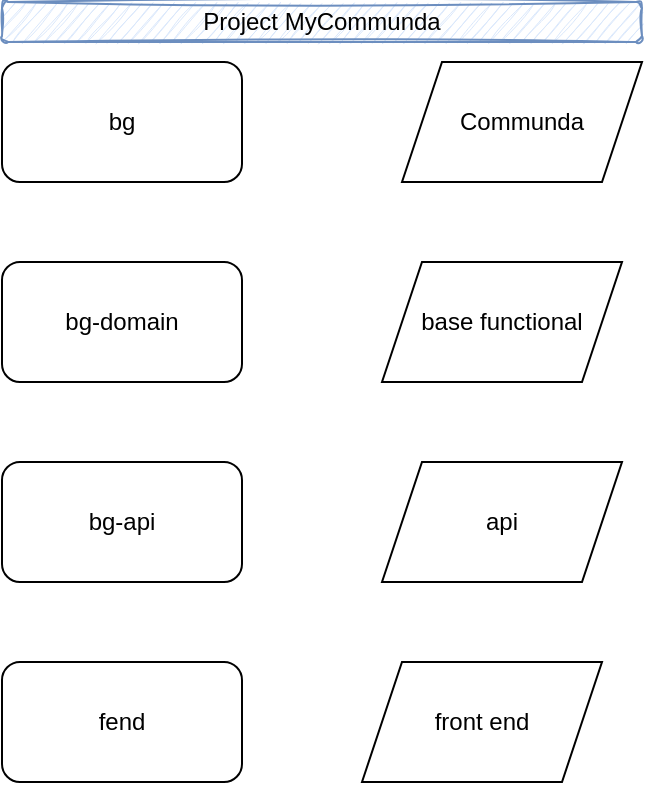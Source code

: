 <mxfile version="14.9.8" type="github">
  <diagram id="SbuCbMqSRbXNbDWaU9hw" name="Page-1">
    <mxGraphModel dx="1422" dy="771" grid="1" gridSize="10" guides="1" tooltips="1" connect="1" arrows="1" fold="1" page="1" pageScale="1" pageWidth="827" pageHeight="1169" math="0" shadow="0">
      <root>
        <mxCell id="0" />
        <mxCell id="1" parent="0" />
        <mxCell id="J2l4hR9WGFv2oDbxyq38-1" value="bg" style="rounded=1;whiteSpace=wrap;html=1;" vertex="1" parent="1">
          <mxGeometry x="190" y="40" width="120" height="60" as="geometry" />
        </mxCell>
        <mxCell id="J2l4hR9WGFv2oDbxyq38-2" value="bg-domain" style="rounded=1;whiteSpace=wrap;html=1;" vertex="1" parent="1">
          <mxGeometry x="190" y="140" width="120" height="60" as="geometry" />
        </mxCell>
        <mxCell id="J2l4hR9WGFv2oDbxyq38-3" value="Communda" style="shape=parallelogram;perimeter=parallelogramPerimeter;whiteSpace=wrap;html=1;fixedSize=1;" vertex="1" parent="1">
          <mxGeometry x="390" y="40" width="120" height="60" as="geometry" />
        </mxCell>
        <mxCell id="J2l4hR9WGFv2oDbxyq38-4" value="base functional" style="shape=parallelogram;perimeter=parallelogramPerimeter;whiteSpace=wrap;html=1;fixedSize=1;" vertex="1" parent="1">
          <mxGeometry x="380" y="140" width="120" height="60" as="geometry" />
        </mxCell>
        <mxCell id="J2l4hR9WGFv2oDbxyq38-6" value="bg-api" style="rounded=1;whiteSpace=wrap;html=1;" vertex="1" parent="1">
          <mxGeometry x="190" y="240" width="120" height="60" as="geometry" />
        </mxCell>
        <mxCell id="J2l4hR9WGFv2oDbxyq38-7" value="api" style="shape=parallelogram;perimeter=parallelogramPerimeter;whiteSpace=wrap;html=1;fixedSize=1;" vertex="1" parent="1">
          <mxGeometry x="380" y="240" width="120" height="60" as="geometry" />
        </mxCell>
        <mxCell id="J2l4hR9WGFv2oDbxyq38-8" value="fend" style="rounded=1;whiteSpace=wrap;html=1;" vertex="1" parent="1">
          <mxGeometry x="190" y="340" width="120" height="60" as="geometry" />
        </mxCell>
        <mxCell id="J2l4hR9WGFv2oDbxyq38-9" value="front end" style="shape=parallelogram;perimeter=parallelogramPerimeter;whiteSpace=wrap;html=1;fixedSize=1;" vertex="1" parent="1">
          <mxGeometry x="370" y="340" width="120" height="60" as="geometry" />
        </mxCell>
        <mxCell id="J2l4hR9WGFv2oDbxyq38-10" value="Project MyCommunda" style="rounded=1;whiteSpace=wrap;html=1;fillColor=#dae8fc;strokeColor=#6c8ebf;sketch=1;" vertex="1" parent="1">
          <mxGeometry x="190" y="10" width="320" height="20" as="geometry" />
        </mxCell>
      </root>
    </mxGraphModel>
  </diagram>
</mxfile>
